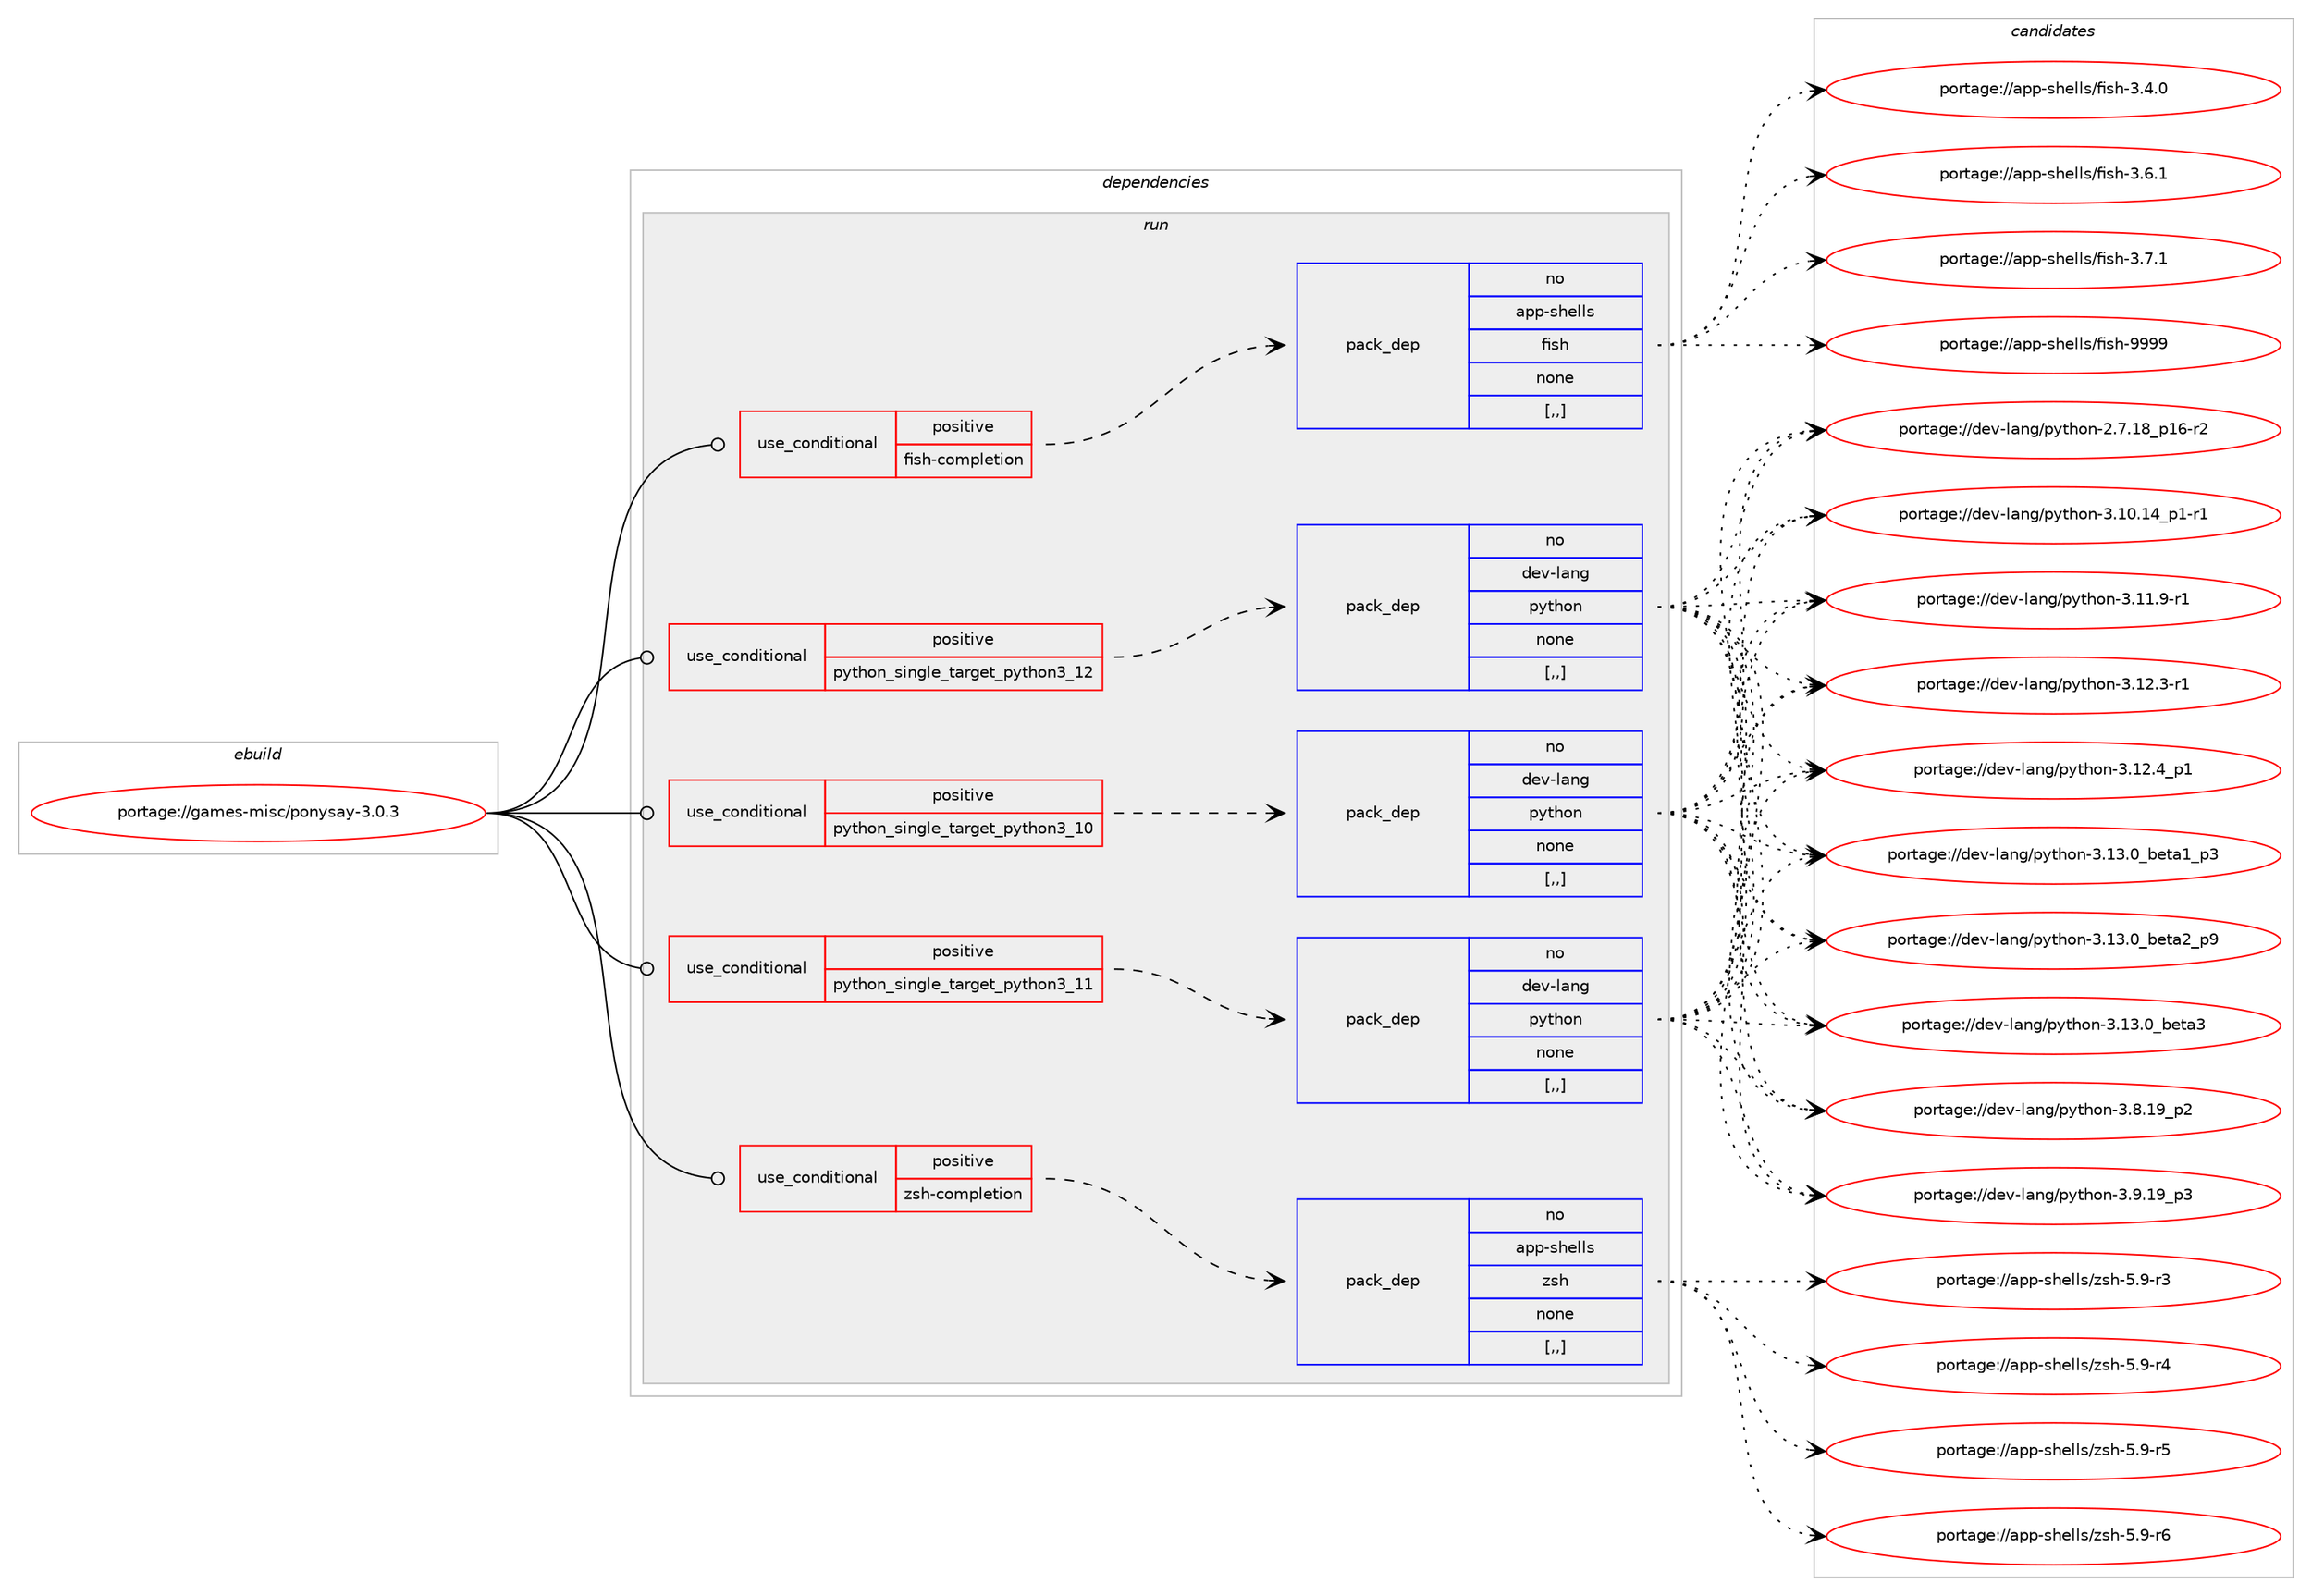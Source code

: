 digraph prolog {

# *************
# Graph options
# *************

newrank=true;
concentrate=true;
compound=true;
graph [rankdir=LR,fontname=Helvetica,fontsize=10,ranksep=1.5];#, ranksep=2.5, nodesep=0.2];
edge  [arrowhead=vee];
node  [fontname=Helvetica,fontsize=10];

# **********
# The ebuild
# **********

subgraph cluster_leftcol {
color=gray;
rank=same;
label=<<i>ebuild</i>>;
id [label="portage://games-misc/ponysay-3.0.3", color=red, width=4, href="../games-misc/ponysay-3.0.3.svg"];
}

# ****************
# The dependencies
# ****************

subgraph cluster_midcol {
color=gray;
label=<<i>dependencies</i>>;
subgraph cluster_compile {
fillcolor="#eeeeee";
style=filled;
label=<<i>compile</i>>;
}
subgraph cluster_compileandrun {
fillcolor="#eeeeee";
style=filled;
label=<<i>compile and run</i>>;
}
subgraph cluster_run {
fillcolor="#eeeeee";
style=filled;
label=<<i>run</i>>;
subgraph cond62744 {
dependency226371 [label=<<TABLE BORDER="0" CELLBORDER="1" CELLSPACING="0" CELLPADDING="4"><TR><TD ROWSPAN="3" CELLPADDING="10">use_conditional</TD></TR><TR><TD>positive</TD></TR><TR><TD>fish-completion</TD></TR></TABLE>>, shape=none, color=red];
subgraph pack162140 {
dependency226372 [label=<<TABLE BORDER="0" CELLBORDER="1" CELLSPACING="0" CELLPADDING="4" WIDTH="220"><TR><TD ROWSPAN="6" CELLPADDING="30">pack_dep</TD></TR><TR><TD WIDTH="110">no</TD></TR><TR><TD>app-shells</TD></TR><TR><TD>fish</TD></TR><TR><TD>none</TD></TR><TR><TD>[,,]</TD></TR></TABLE>>, shape=none, color=blue];
}
dependency226371:e -> dependency226372:w [weight=20,style="dashed",arrowhead="vee"];
}
id:e -> dependency226371:w [weight=20,style="solid",arrowhead="odot"];
subgraph cond62745 {
dependency226373 [label=<<TABLE BORDER="0" CELLBORDER="1" CELLSPACING="0" CELLPADDING="4"><TR><TD ROWSPAN="3" CELLPADDING="10">use_conditional</TD></TR><TR><TD>positive</TD></TR><TR><TD>python_single_target_python3_10</TD></TR></TABLE>>, shape=none, color=red];
subgraph pack162141 {
dependency226374 [label=<<TABLE BORDER="0" CELLBORDER="1" CELLSPACING="0" CELLPADDING="4" WIDTH="220"><TR><TD ROWSPAN="6" CELLPADDING="30">pack_dep</TD></TR><TR><TD WIDTH="110">no</TD></TR><TR><TD>dev-lang</TD></TR><TR><TD>python</TD></TR><TR><TD>none</TD></TR><TR><TD>[,,]</TD></TR></TABLE>>, shape=none, color=blue];
}
dependency226373:e -> dependency226374:w [weight=20,style="dashed",arrowhead="vee"];
}
id:e -> dependency226373:w [weight=20,style="solid",arrowhead="odot"];
subgraph cond62746 {
dependency226375 [label=<<TABLE BORDER="0" CELLBORDER="1" CELLSPACING="0" CELLPADDING="4"><TR><TD ROWSPAN="3" CELLPADDING="10">use_conditional</TD></TR><TR><TD>positive</TD></TR><TR><TD>python_single_target_python3_11</TD></TR></TABLE>>, shape=none, color=red];
subgraph pack162142 {
dependency226376 [label=<<TABLE BORDER="0" CELLBORDER="1" CELLSPACING="0" CELLPADDING="4" WIDTH="220"><TR><TD ROWSPAN="6" CELLPADDING="30">pack_dep</TD></TR><TR><TD WIDTH="110">no</TD></TR><TR><TD>dev-lang</TD></TR><TR><TD>python</TD></TR><TR><TD>none</TD></TR><TR><TD>[,,]</TD></TR></TABLE>>, shape=none, color=blue];
}
dependency226375:e -> dependency226376:w [weight=20,style="dashed",arrowhead="vee"];
}
id:e -> dependency226375:w [weight=20,style="solid",arrowhead="odot"];
subgraph cond62747 {
dependency226377 [label=<<TABLE BORDER="0" CELLBORDER="1" CELLSPACING="0" CELLPADDING="4"><TR><TD ROWSPAN="3" CELLPADDING="10">use_conditional</TD></TR><TR><TD>positive</TD></TR><TR><TD>python_single_target_python3_12</TD></TR></TABLE>>, shape=none, color=red];
subgraph pack162143 {
dependency226378 [label=<<TABLE BORDER="0" CELLBORDER="1" CELLSPACING="0" CELLPADDING="4" WIDTH="220"><TR><TD ROWSPAN="6" CELLPADDING="30">pack_dep</TD></TR><TR><TD WIDTH="110">no</TD></TR><TR><TD>dev-lang</TD></TR><TR><TD>python</TD></TR><TR><TD>none</TD></TR><TR><TD>[,,]</TD></TR></TABLE>>, shape=none, color=blue];
}
dependency226377:e -> dependency226378:w [weight=20,style="dashed",arrowhead="vee"];
}
id:e -> dependency226377:w [weight=20,style="solid",arrowhead="odot"];
subgraph cond62748 {
dependency226379 [label=<<TABLE BORDER="0" CELLBORDER="1" CELLSPACING="0" CELLPADDING="4"><TR><TD ROWSPAN="3" CELLPADDING="10">use_conditional</TD></TR><TR><TD>positive</TD></TR><TR><TD>zsh-completion</TD></TR></TABLE>>, shape=none, color=red];
subgraph pack162144 {
dependency226380 [label=<<TABLE BORDER="0" CELLBORDER="1" CELLSPACING="0" CELLPADDING="4" WIDTH="220"><TR><TD ROWSPAN="6" CELLPADDING="30">pack_dep</TD></TR><TR><TD WIDTH="110">no</TD></TR><TR><TD>app-shells</TD></TR><TR><TD>zsh</TD></TR><TR><TD>none</TD></TR><TR><TD>[,,]</TD></TR></TABLE>>, shape=none, color=blue];
}
dependency226379:e -> dependency226380:w [weight=20,style="dashed",arrowhead="vee"];
}
id:e -> dependency226379:w [weight=20,style="solid",arrowhead="odot"];
}
}

# **************
# The candidates
# **************

subgraph cluster_choices {
rank=same;
color=gray;
label=<<i>candidates</i>>;

subgraph choice162140 {
color=black;
nodesep=1;
choice971121124511510410110810811547102105115104455146524648 [label="portage://app-shells/fish-3.4.0", color=red, width=4,href="../app-shells/fish-3.4.0.svg"];
choice971121124511510410110810811547102105115104455146544649 [label="portage://app-shells/fish-3.6.1", color=red, width=4,href="../app-shells/fish-3.6.1.svg"];
choice971121124511510410110810811547102105115104455146554649 [label="portage://app-shells/fish-3.7.1", color=red, width=4,href="../app-shells/fish-3.7.1.svg"];
choice9711211245115104101108108115471021051151044557575757 [label="portage://app-shells/fish-9999", color=red, width=4,href="../app-shells/fish-9999.svg"];
dependency226372:e -> choice971121124511510410110810811547102105115104455146524648:w [style=dotted,weight="100"];
dependency226372:e -> choice971121124511510410110810811547102105115104455146544649:w [style=dotted,weight="100"];
dependency226372:e -> choice971121124511510410110810811547102105115104455146554649:w [style=dotted,weight="100"];
dependency226372:e -> choice9711211245115104101108108115471021051151044557575757:w [style=dotted,weight="100"];
}
subgraph choice162141 {
color=black;
nodesep=1;
choice100101118451089711010347112121116104111110455046554649569511249544511450 [label="portage://dev-lang/python-2.7.18_p16-r2", color=red, width=4,href="../dev-lang/python-2.7.18_p16-r2.svg"];
choice100101118451089711010347112121116104111110455146494846495295112494511449 [label="portage://dev-lang/python-3.10.14_p1-r1", color=red, width=4,href="../dev-lang/python-3.10.14_p1-r1.svg"];
choice100101118451089711010347112121116104111110455146494946574511449 [label="portage://dev-lang/python-3.11.9-r1", color=red, width=4,href="../dev-lang/python-3.11.9-r1.svg"];
choice100101118451089711010347112121116104111110455146495046514511449 [label="portage://dev-lang/python-3.12.3-r1", color=red, width=4,href="../dev-lang/python-3.12.3-r1.svg"];
choice100101118451089711010347112121116104111110455146495046529511249 [label="portage://dev-lang/python-3.12.4_p1", color=red, width=4,href="../dev-lang/python-3.12.4_p1.svg"];
choice10010111845108971101034711212111610411111045514649514648959810111697499511251 [label="portage://dev-lang/python-3.13.0_beta1_p3", color=red, width=4,href="../dev-lang/python-3.13.0_beta1_p3.svg"];
choice10010111845108971101034711212111610411111045514649514648959810111697509511257 [label="portage://dev-lang/python-3.13.0_beta2_p9", color=red, width=4,href="../dev-lang/python-3.13.0_beta2_p9.svg"];
choice1001011184510897110103471121211161041111104551464951464895981011169751 [label="portage://dev-lang/python-3.13.0_beta3", color=red, width=4,href="../dev-lang/python-3.13.0_beta3.svg"];
choice100101118451089711010347112121116104111110455146564649579511250 [label="portage://dev-lang/python-3.8.19_p2", color=red, width=4,href="../dev-lang/python-3.8.19_p2.svg"];
choice100101118451089711010347112121116104111110455146574649579511251 [label="portage://dev-lang/python-3.9.19_p3", color=red, width=4,href="../dev-lang/python-3.9.19_p3.svg"];
dependency226374:e -> choice100101118451089711010347112121116104111110455046554649569511249544511450:w [style=dotted,weight="100"];
dependency226374:e -> choice100101118451089711010347112121116104111110455146494846495295112494511449:w [style=dotted,weight="100"];
dependency226374:e -> choice100101118451089711010347112121116104111110455146494946574511449:w [style=dotted,weight="100"];
dependency226374:e -> choice100101118451089711010347112121116104111110455146495046514511449:w [style=dotted,weight="100"];
dependency226374:e -> choice100101118451089711010347112121116104111110455146495046529511249:w [style=dotted,weight="100"];
dependency226374:e -> choice10010111845108971101034711212111610411111045514649514648959810111697499511251:w [style=dotted,weight="100"];
dependency226374:e -> choice10010111845108971101034711212111610411111045514649514648959810111697509511257:w [style=dotted,weight="100"];
dependency226374:e -> choice1001011184510897110103471121211161041111104551464951464895981011169751:w [style=dotted,weight="100"];
dependency226374:e -> choice100101118451089711010347112121116104111110455146564649579511250:w [style=dotted,weight="100"];
dependency226374:e -> choice100101118451089711010347112121116104111110455146574649579511251:w [style=dotted,weight="100"];
}
subgraph choice162142 {
color=black;
nodesep=1;
choice100101118451089711010347112121116104111110455046554649569511249544511450 [label="portage://dev-lang/python-2.7.18_p16-r2", color=red, width=4,href="../dev-lang/python-2.7.18_p16-r2.svg"];
choice100101118451089711010347112121116104111110455146494846495295112494511449 [label="portage://dev-lang/python-3.10.14_p1-r1", color=red, width=4,href="../dev-lang/python-3.10.14_p1-r1.svg"];
choice100101118451089711010347112121116104111110455146494946574511449 [label="portage://dev-lang/python-3.11.9-r1", color=red, width=4,href="../dev-lang/python-3.11.9-r1.svg"];
choice100101118451089711010347112121116104111110455146495046514511449 [label="portage://dev-lang/python-3.12.3-r1", color=red, width=4,href="../dev-lang/python-3.12.3-r1.svg"];
choice100101118451089711010347112121116104111110455146495046529511249 [label="portage://dev-lang/python-3.12.4_p1", color=red, width=4,href="../dev-lang/python-3.12.4_p1.svg"];
choice10010111845108971101034711212111610411111045514649514648959810111697499511251 [label="portage://dev-lang/python-3.13.0_beta1_p3", color=red, width=4,href="../dev-lang/python-3.13.0_beta1_p3.svg"];
choice10010111845108971101034711212111610411111045514649514648959810111697509511257 [label="portage://dev-lang/python-3.13.0_beta2_p9", color=red, width=4,href="../dev-lang/python-3.13.0_beta2_p9.svg"];
choice1001011184510897110103471121211161041111104551464951464895981011169751 [label="portage://dev-lang/python-3.13.0_beta3", color=red, width=4,href="../dev-lang/python-3.13.0_beta3.svg"];
choice100101118451089711010347112121116104111110455146564649579511250 [label="portage://dev-lang/python-3.8.19_p2", color=red, width=4,href="../dev-lang/python-3.8.19_p2.svg"];
choice100101118451089711010347112121116104111110455146574649579511251 [label="portage://dev-lang/python-3.9.19_p3", color=red, width=4,href="../dev-lang/python-3.9.19_p3.svg"];
dependency226376:e -> choice100101118451089711010347112121116104111110455046554649569511249544511450:w [style=dotted,weight="100"];
dependency226376:e -> choice100101118451089711010347112121116104111110455146494846495295112494511449:w [style=dotted,weight="100"];
dependency226376:e -> choice100101118451089711010347112121116104111110455146494946574511449:w [style=dotted,weight="100"];
dependency226376:e -> choice100101118451089711010347112121116104111110455146495046514511449:w [style=dotted,weight="100"];
dependency226376:e -> choice100101118451089711010347112121116104111110455146495046529511249:w [style=dotted,weight="100"];
dependency226376:e -> choice10010111845108971101034711212111610411111045514649514648959810111697499511251:w [style=dotted,weight="100"];
dependency226376:e -> choice10010111845108971101034711212111610411111045514649514648959810111697509511257:w [style=dotted,weight="100"];
dependency226376:e -> choice1001011184510897110103471121211161041111104551464951464895981011169751:w [style=dotted,weight="100"];
dependency226376:e -> choice100101118451089711010347112121116104111110455146564649579511250:w [style=dotted,weight="100"];
dependency226376:e -> choice100101118451089711010347112121116104111110455146574649579511251:w [style=dotted,weight="100"];
}
subgraph choice162143 {
color=black;
nodesep=1;
choice100101118451089711010347112121116104111110455046554649569511249544511450 [label="portage://dev-lang/python-2.7.18_p16-r2", color=red, width=4,href="../dev-lang/python-2.7.18_p16-r2.svg"];
choice100101118451089711010347112121116104111110455146494846495295112494511449 [label="portage://dev-lang/python-3.10.14_p1-r1", color=red, width=4,href="../dev-lang/python-3.10.14_p1-r1.svg"];
choice100101118451089711010347112121116104111110455146494946574511449 [label="portage://dev-lang/python-3.11.9-r1", color=red, width=4,href="../dev-lang/python-3.11.9-r1.svg"];
choice100101118451089711010347112121116104111110455146495046514511449 [label="portage://dev-lang/python-3.12.3-r1", color=red, width=4,href="../dev-lang/python-3.12.3-r1.svg"];
choice100101118451089711010347112121116104111110455146495046529511249 [label="portage://dev-lang/python-3.12.4_p1", color=red, width=4,href="../dev-lang/python-3.12.4_p1.svg"];
choice10010111845108971101034711212111610411111045514649514648959810111697499511251 [label="portage://dev-lang/python-3.13.0_beta1_p3", color=red, width=4,href="../dev-lang/python-3.13.0_beta1_p3.svg"];
choice10010111845108971101034711212111610411111045514649514648959810111697509511257 [label="portage://dev-lang/python-3.13.0_beta2_p9", color=red, width=4,href="../dev-lang/python-3.13.0_beta2_p9.svg"];
choice1001011184510897110103471121211161041111104551464951464895981011169751 [label="portage://dev-lang/python-3.13.0_beta3", color=red, width=4,href="../dev-lang/python-3.13.0_beta3.svg"];
choice100101118451089711010347112121116104111110455146564649579511250 [label="portage://dev-lang/python-3.8.19_p2", color=red, width=4,href="../dev-lang/python-3.8.19_p2.svg"];
choice100101118451089711010347112121116104111110455146574649579511251 [label="portage://dev-lang/python-3.9.19_p3", color=red, width=4,href="../dev-lang/python-3.9.19_p3.svg"];
dependency226378:e -> choice100101118451089711010347112121116104111110455046554649569511249544511450:w [style=dotted,weight="100"];
dependency226378:e -> choice100101118451089711010347112121116104111110455146494846495295112494511449:w [style=dotted,weight="100"];
dependency226378:e -> choice100101118451089711010347112121116104111110455146494946574511449:w [style=dotted,weight="100"];
dependency226378:e -> choice100101118451089711010347112121116104111110455146495046514511449:w [style=dotted,weight="100"];
dependency226378:e -> choice100101118451089711010347112121116104111110455146495046529511249:w [style=dotted,weight="100"];
dependency226378:e -> choice10010111845108971101034711212111610411111045514649514648959810111697499511251:w [style=dotted,weight="100"];
dependency226378:e -> choice10010111845108971101034711212111610411111045514649514648959810111697509511257:w [style=dotted,weight="100"];
dependency226378:e -> choice1001011184510897110103471121211161041111104551464951464895981011169751:w [style=dotted,weight="100"];
dependency226378:e -> choice100101118451089711010347112121116104111110455146564649579511250:w [style=dotted,weight="100"];
dependency226378:e -> choice100101118451089711010347112121116104111110455146574649579511251:w [style=dotted,weight="100"];
}
subgraph choice162144 {
color=black;
nodesep=1;
choice971121124511510410110810811547122115104455346574511451 [label="portage://app-shells/zsh-5.9-r3", color=red, width=4,href="../app-shells/zsh-5.9-r3.svg"];
choice971121124511510410110810811547122115104455346574511452 [label="portage://app-shells/zsh-5.9-r4", color=red, width=4,href="../app-shells/zsh-5.9-r4.svg"];
choice971121124511510410110810811547122115104455346574511453 [label="portage://app-shells/zsh-5.9-r5", color=red, width=4,href="../app-shells/zsh-5.9-r5.svg"];
choice971121124511510410110810811547122115104455346574511454 [label="portage://app-shells/zsh-5.9-r6", color=red, width=4,href="../app-shells/zsh-5.9-r6.svg"];
dependency226380:e -> choice971121124511510410110810811547122115104455346574511451:w [style=dotted,weight="100"];
dependency226380:e -> choice971121124511510410110810811547122115104455346574511452:w [style=dotted,weight="100"];
dependency226380:e -> choice971121124511510410110810811547122115104455346574511453:w [style=dotted,weight="100"];
dependency226380:e -> choice971121124511510410110810811547122115104455346574511454:w [style=dotted,weight="100"];
}
}

}

